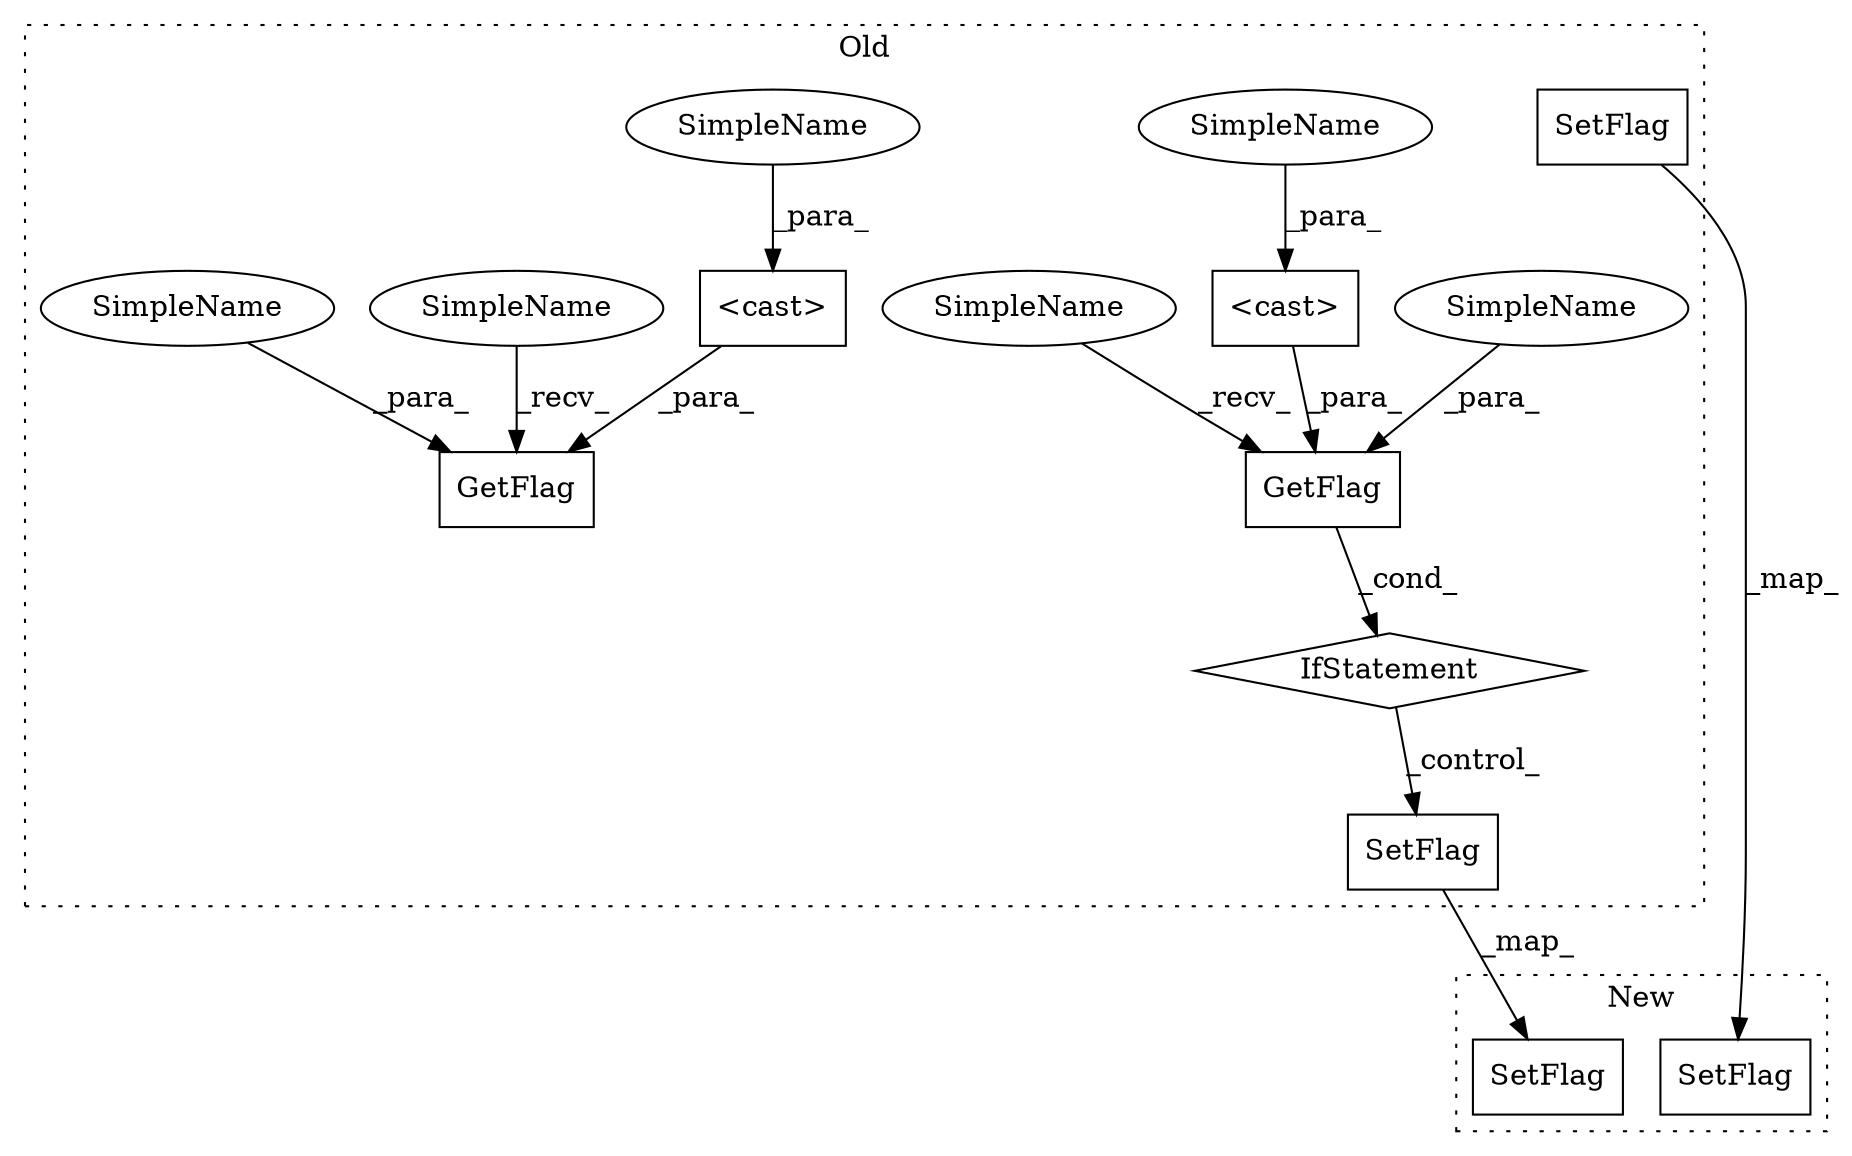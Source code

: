 digraph G {
subgraph cluster0 {
1 [label="SetFlag" a="32" s="2286,2350" l="12,1" shape="box"];
3 [label="<cast>" a="11" s="2247" l="5" shape="box"];
4 [label="GetFlag" a="32" s="2218,2271" l="8,1" shape="box"];
5 [label="IfStatement" a="25" s="2204,2272" l="4,2" shape="diamond"];
6 [label="SimpleName" a="42" s="2226" l="19" shape="ellipse"];
7 [label="SimpleName" a="42" s="2252" l="19" shape="ellipse"];
8 [label="GetFlag" a="32" s="1902,1951" l="8,1" shape="box"];
9 [label="<cast>" a="11" s="1931" l="5" shape="box"];
10 [label="SimpleName" a="42" s="1910" l="19" shape="ellipse"];
11 [label="SetFlag" a="32" s="2124,2187" l="12,1" shape="box"];
13 [label="SimpleName" a="42" s="1936" l="15" shape="ellipse"];
14 [label="SimpleName" a="42" s="1892" l="9" shape="ellipse"];
15 [label="SimpleName" a="42" s="2208" l="9" shape="ellipse"];
label = "Old";
style="dotted";
}
subgraph cluster1 {
2 [label="SetFlag" a="32" s="2071,2135" l="12,1" shape="box"];
12 [label="SetFlag" a="32" s="1983,2046" l="12,1" shape="box"];
label = "New";
style="dotted";
}
1 -> 2 [label="_map_"];
3 -> 4 [label="_para_"];
4 -> 5 [label="_cond_"];
5 -> 1 [label="_control_"];
6 -> 4 [label="_para_"];
7 -> 3 [label="_para_"];
9 -> 8 [label="_para_"];
10 -> 8 [label="_para_"];
11 -> 12 [label="_map_"];
13 -> 9 [label="_para_"];
14 -> 8 [label="_recv_"];
15 -> 4 [label="_recv_"];
}